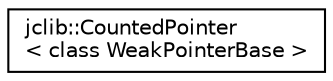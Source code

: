 digraph "Graphical Class Hierarchy"
{
  edge [fontname="Helvetica",fontsize="10",labelfontname="Helvetica",labelfontsize="10"];
  node [fontname="Helvetica",fontsize="10",shape=record];
  rankdir="LR";
  Node0 [label="jclib::CountedPointer\l\< class WeakPointerBase \>",height=0.2,width=0.4,color="black", fillcolor="white", style="filled",URL="$classjclib_1_1CountedPointer.html"];
}
